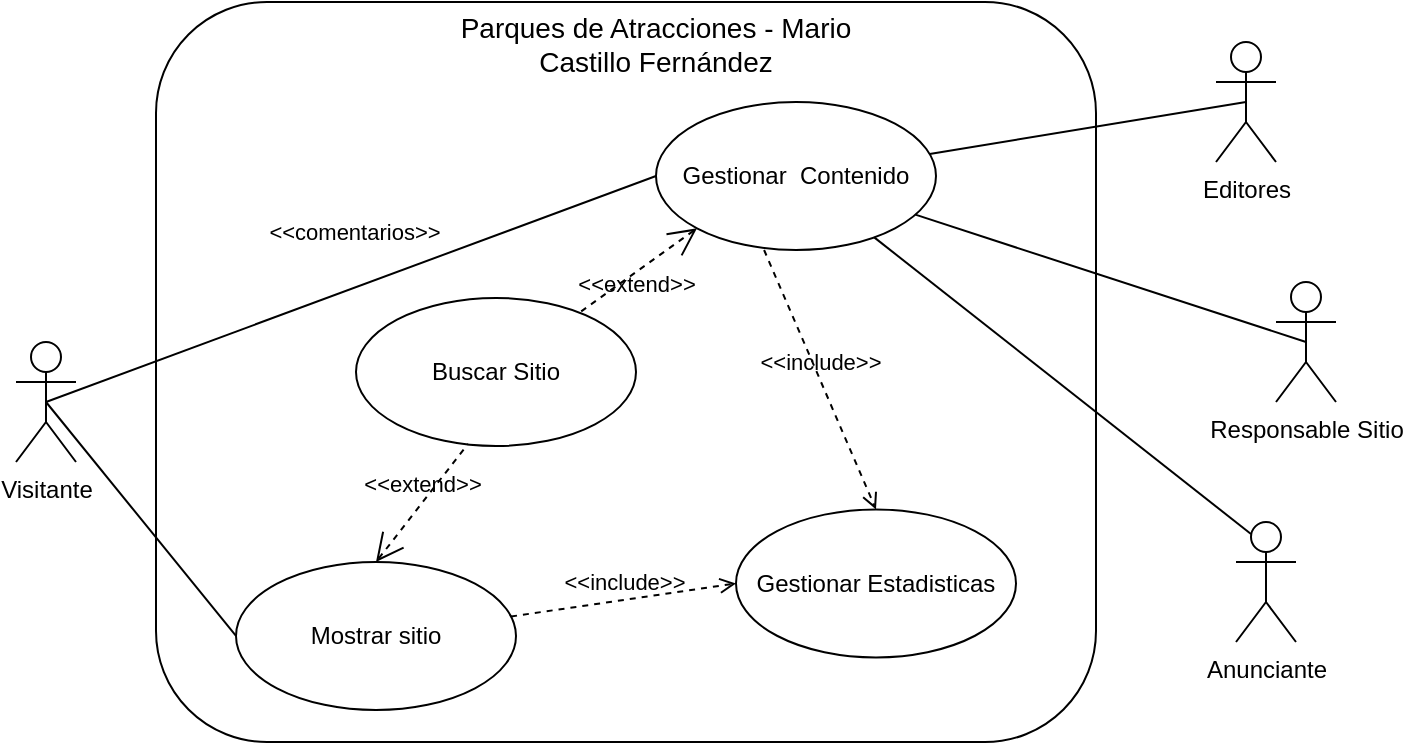 <mxfile version="14.2.7" type="device"><diagram id="ElNxFxw9i9uDclG3YBrN" name="Página-1"><mxGraphModel dx="868" dy="482" grid="1" gridSize="10" guides="1" tooltips="1" connect="1" arrows="1" fold="1" page="1" pageScale="1" pageWidth="827" pageHeight="1169" math="0" shadow="0"><root><mxCell id="0"/><mxCell id="1" parent="0"/><mxCell id="OoDqeiMWbDjo3MZw5g2M-1" value="" style="group;rounded=1;strokeColor=#000000;perimeterSpacing=0;" parent="1" vertex="1" connectable="0"><mxGeometry x="150" y="60" width="470" height="370" as="geometry"/></mxCell><mxCell id="OoDqeiMWbDjo3MZw5g2M-3" value="&lt;span style=&quot;font-size: 14px&quot;&gt;Parques de Atracciones - Mario Castillo Fernández&lt;/span&gt;" style="text;html=1;strokeColor=none;fillColor=none;align=center;verticalAlign=middle;whiteSpace=wrap;rounded=0;" parent="OoDqeiMWbDjo3MZw5g2M-1" vertex="1"><mxGeometry x="130" y="10.57" width="240" height="21.143" as="geometry"/></mxCell><mxCell id="OoDqeiMWbDjo3MZw5g2M-10" value="Buscar Sitio" style="ellipse;whiteSpace=wrap;html=1;rounded=1;strokeColor=#000000;" parent="OoDqeiMWbDjo3MZw5g2M-1" vertex="1"><mxGeometry x="100" y="147.999" width="140" height="74" as="geometry"/></mxCell><mxCell id="OoDqeiMWbDjo3MZw5g2M-11" value="Mostrar sitio" style="ellipse;whiteSpace=wrap;html=1;rounded=1;strokeColor=#000000;" parent="OoDqeiMWbDjo3MZw5g2M-1" vertex="1"><mxGeometry x="40" y="279.996" width="140" height="74" as="geometry"/></mxCell><mxCell id="OoDqeiMWbDjo3MZw5g2M-12" value="Gestionar Estadisticas" style="ellipse;whiteSpace=wrap;html=1;rounded=1;strokeColor=#000000;" parent="OoDqeiMWbDjo3MZw5g2M-1" vertex="1"><mxGeometry x="290" y="253.714" width="140" height="74" as="geometry"/></mxCell><mxCell id="OoDqeiMWbDjo3MZw5g2M-13" value="Gestionar&amp;nbsp; Contenido" style="ellipse;whiteSpace=wrap;html=1;rounded=1;strokeColor=#000000;" parent="OoDqeiMWbDjo3MZw5g2M-1" vertex="1"><mxGeometry x="250" y="50.004" width="140" height="74" as="geometry"/></mxCell><mxCell id="OoDqeiMWbDjo3MZw5g2M-16" value="&amp;lt;&amp;lt;extend&amp;gt;&amp;gt;" style="edgeStyle=none;html=1;startArrow=open;endArrow=none;startSize=12;verticalAlign=bottom;dashed=1;labelBackgroundColor=none;entryX=0.4;entryY=0.986;entryDx=0;entryDy=0;entryPerimeter=0;exitX=0.5;exitY=0;exitDx=0;exitDy=0;" parent="OoDqeiMWbDjo3MZw5g2M-1" source="OoDqeiMWbDjo3MZw5g2M-11" target="OoDqeiMWbDjo3MZw5g2M-10" edge="1"><mxGeometry width="160" relative="1" as="geometry"><mxPoint x="210" y="207.629" as="sourcePoint"/><mxPoint x="289.692" y="148" as="targetPoint"/></mxGeometry></mxCell><mxCell id="OoDqeiMWbDjo3MZw5g2M-17" value="&amp;lt;&amp;lt;extend&amp;gt;&amp;gt;" style="edgeStyle=none;html=1;startArrow=open;endArrow=none;startSize=12;verticalAlign=bottom;dashed=1;labelBackgroundColor=none;exitX=0;exitY=1;exitDx=0;exitDy=0;" parent="OoDqeiMWbDjo3MZw5g2M-1" source="OoDqeiMWbDjo3MZw5g2M-13" target="OoDqeiMWbDjo3MZw5g2M-10" edge="1"><mxGeometry x="0.28" y="12" width="160" relative="1" as="geometry"><mxPoint x="210" y="207.629" as="sourcePoint"/><mxPoint x="289.692" y="148" as="targetPoint"/><mxPoint as="offset"/></mxGeometry></mxCell><mxCell id="OoDqeiMWbDjo3MZw5g2M-18" value="&amp;lt;&amp;lt;include&amp;gt;&amp;gt;" style="edgeStyle=none;html=1;endArrow=open;verticalAlign=bottom;dashed=1;labelBackgroundColor=none;exitX=0.386;exitY=1;exitDx=0;exitDy=0;exitPerimeter=0;entryX=0.5;entryY=0;entryDx=0;entryDy=0;" parent="OoDqeiMWbDjo3MZw5g2M-1" source="OoDqeiMWbDjo3MZw5g2M-13" target="OoDqeiMWbDjo3MZw5g2M-12" edge="1"><mxGeometry width="160" relative="1" as="geometry"><mxPoint x="180" y="179.714" as="sourcePoint"/><mxPoint x="340" y="179.714" as="targetPoint"/></mxGeometry></mxCell><mxCell id="OoDqeiMWbDjo3MZw5g2M-19" value="&amp;lt;&amp;lt;include&amp;gt;&amp;gt;" style="edgeStyle=none;html=1;endArrow=open;verticalAlign=bottom;dashed=1;labelBackgroundColor=none;entryX=0;entryY=0.5;entryDx=0;entryDy=0;" parent="OoDqeiMWbDjo3MZw5g2M-1" source="OoDqeiMWbDjo3MZw5g2M-11" target="OoDqeiMWbDjo3MZw5g2M-12" edge="1"><mxGeometry width="160" relative="1" as="geometry"><mxPoint x="180" y="179.714" as="sourcePoint"/><mxPoint x="270" y="190.286" as="targetPoint"/></mxGeometry></mxCell><mxCell id="OoDqeiMWbDjo3MZw5g2M-4" value="Responsable Sitio" style="shape=umlActor;verticalLabelPosition=bottom;verticalAlign=top;html=1;rounded=1;strokeColor=#000000;" parent="1" vertex="1"><mxGeometry x="710" y="200" width="30" height="60" as="geometry"/></mxCell><mxCell id="OoDqeiMWbDjo3MZw5g2M-5" value="Anunciante" style="shape=umlActor;verticalLabelPosition=bottom;verticalAlign=top;html=1;rounded=1;strokeColor=#000000;" parent="1" vertex="1"><mxGeometry x="690" y="320" width="30" height="60" as="geometry"/></mxCell><mxCell id="OoDqeiMWbDjo3MZw5g2M-14" style="rounded=0;orthogonalLoop=1;jettySize=auto;html=1;entryX=0;entryY=0.5;entryDx=0;entryDy=0;endArrow=none;endFill=0;exitX=0.5;exitY=0.5;exitDx=0;exitDy=0;exitPerimeter=0;" parent="1" source="OoDqeiMWbDjo3MZw5g2M-6" target="OoDqeiMWbDjo3MZw5g2M-11" edge="1"><mxGeometry relative="1" as="geometry"/></mxCell><mxCell id="OoDqeiMWbDjo3MZw5g2M-6" value="Visitante" style="shape=umlActor;verticalLabelPosition=bottom;verticalAlign=top;html=1;rounded=1;strokeColor=#000000;" parent="1" vertex="1"><mxGeometry x="80" y="230" width="30" height="60" as="geometry"/></mxCell><mxCell id="OoDqeiMWbDjo3MZw5g2M-20" value="Editores" style="shape=umlActor;html=1;verticalLabelPosition=bottom;verticalAlign=top;align=center;rounded=1;strokeColor=#000000;" parent="1" vertex="1"><mxGeometry x="680" y="80" width="30" height="60" as="geometry"/></mxCell><mxCell id="OoDqeiMWbDjo3MZw5g2M-21" style="edgeStyle=none;rounded=0;orthogonalLoop=1;jettySize=auto;html=1;endArrow=none;endFill=0;entryX=0.5;entryY=0.5;entryDx=0;entryDy=0;entryPerimeter=0;" parent="1" source="OoDqeiMWbDjo3MZw5g2M-13" target="OoDqeiMWbDjo3MZw5g2M-20" edge="1"><mxGeometry relative="1" as="geometry"/></mxCell><mxCell id="OoDqeiMWbDjo3MZw5g2M-22" style="edgeStyle=none;rounded=0;orthogonalLoop=1;jettySize=auto;html=1;endArrow=none;endFill=0;entryX=0.5;entryY=0.5;entryDx=0;entryDy=0;entryPerimeter=0;" parent="1" source="OoDqeiMWbDjo3MZw5g2M-13" target="OoDqeiMWbDjo3MZw5g2M-4" edge="1"><mxGeometry relative="1" as="geometry"/></mxCell><mxCell id="OoDqeiMWbDjo3MZw5g2M-23" style="edgeStyle=none;rounded=0;orthogonalLoop=1;jettySize=auto;html=1;endArrow=none;endFill=0;entryX=0.25;entryY=0.1;entryDx=0;entryDy=0;entryPerimeter=0;" parent="1" source="OoDqeiMWbDjo3MZw5g2M-13" target="OoDqeiMWbDjo3MZw5g2M-5" edge="1"><mxGeometry relative="1" as="geometry"/></mxCell><mxCell id="OoDqeiMWbDjo3MZw5g2M-24" style="rounded=0;orthogonalLoop=1;jettySize=auto;html=1;endArrow=none;endFill=0;exitX=0.5;exitY=0.5;exitDx=0;exitDy=0;exitPerimeter=0;entryX=0;entryY=0.5;entryDx=0;entryDy=0;" parent="1" source="OoDqeiMWbDjo3MZw5g2M-6" target="OoDqeiMWbDjo3MZw5g2M-13" edge="1"><mxGeometry relative="1" as="geometry"><mxPoint x="130" y="267.857" as="sourcePoint"/><mxPoint x="410" y="140" as="targetPoint"/></mxGeometry></mxCell><mxCell id="OoDqeiMWbDjo3MZw5g2M-25" value="&amp;lt;&amp;lt;comentarios&amp;gt;&amp;gt;" style="edgeLabel;html=1;align=center;verticalAlign=middle;resizable=0;points=[];" parent="OoDqeiMWbDjo3MZw5g2M-24" vertex="1" connectable="0"><mxGeometry x="0.079" relative="1" as="geometry"><mxPoint x="-10.85" y="-24.21" as="offset"/></mxGeometry></mxCell></root></mxGraphModel></diagram></mxfile>
